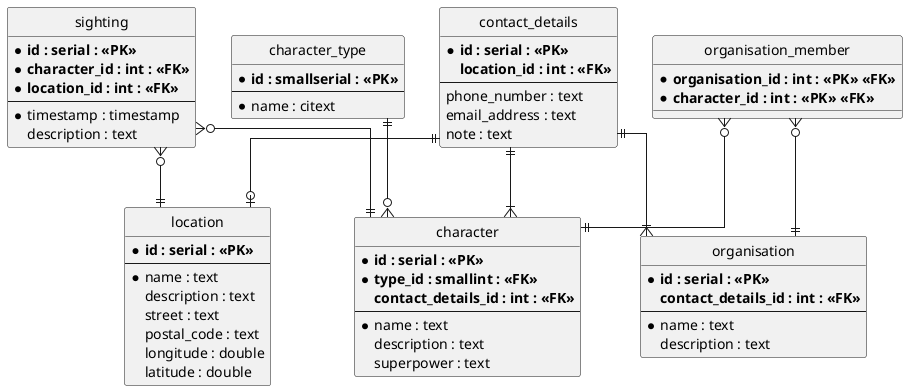 ' This file is used by PlantUML to generate the associated PNG image.

@startuml entity-relationship-diagram

'''''''''''''''''''''
' PLANTUML SETTINGS '
'''''''''''''''''''''

' hide the spot
hide circle

' avoid problems with angled crows feet
skinparam linetype ortho

''''''''''
' TABLES '
''''''''''

entity character {
	* **id : serial : <<PK>>**
	* **type_id : smallint : <<FK>>**
	**contact_details_id : int : <<FK>>**
	--
	* name : text
	description : text
	superpower : text
}

entity character_type {
	* **id : smallserial : <<PK>>**
	--
	* name : citext
}

entity contact_details {
	* **id : serial : <<PK>>**
	**location_id : int : <<FK>>**
	--
	phone_number : text
	email_address : text
	note : text
}

entity location {
	* **id : serial : <<PK>>**
	--
	* name : text
	description : text
	street : text
	postal_code : text
	longitude : double
	latitude : double
}

entity organisation {
	* **id : serial : <<PK>>**
	**contact_details_id : int : <<FK>>**
	--
	* name : text
	description : text
}

entity organisation_member {
	* **organisation_id : int : <<PK>> <<FK>>**
	* **character_id : int : <<PK>> <<FK>>**
}

entity sighting {
	* **id : serial : <<PK>>**
	* **character_id : int : <<FK>>**
	* **location_id : int : <<FK>>**
	--
	* timestamp : timestamp
	description : text
}

'''''''''''''''''
' RELATIONSHIPS '
'''''''''''''''''

character_type  ||--o{ character

contact_details ||--o| location
contact_details ||--|{ character
contact_details ||--|{ organisation

organisation_member }o--|| character
organisation_member }o--|| organisation

sighting }o--|| character
sighting }o--|| location

@enduml